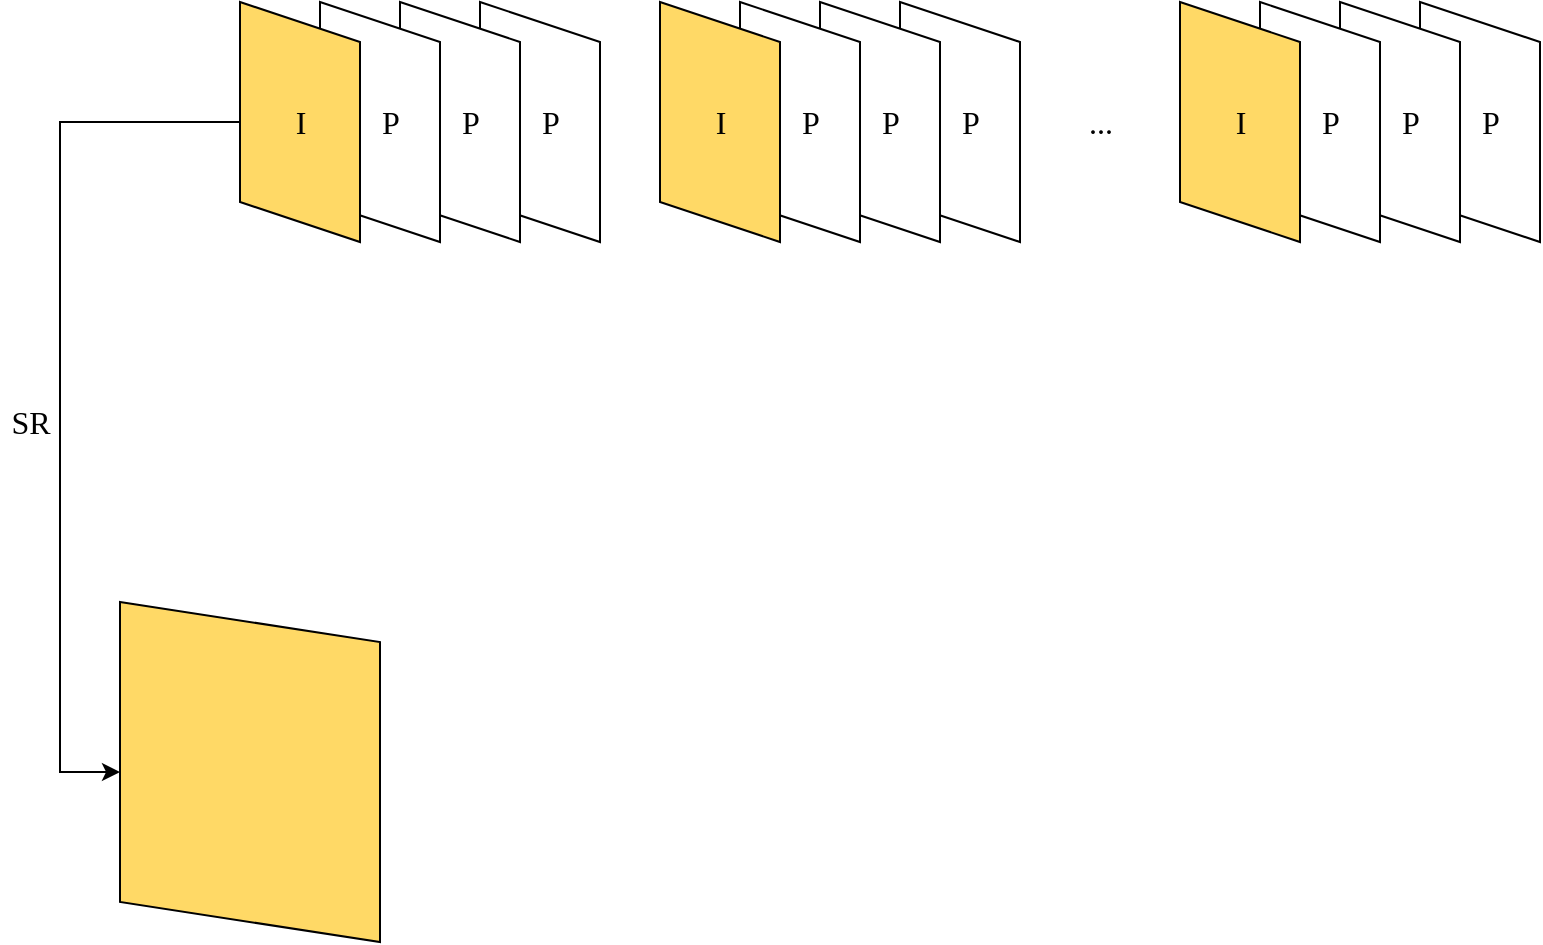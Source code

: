<mxfile version="18.0.3" type="github">
  <diagram id="pCQRFxpyoTq6nAkenusv" name="Page-1">
    <mxGraphModel dx="1787" dy="704" grid="1" gridSize="10" guides="1" tooltips="1" connect="1" arrows="1" fold="1" page="1" pageScale="1" pageWidth="827" pageHeight="1169" math="0" shadow="0">
      <root>
        <mxCell id="0" />
        <mxCell id="1" parent="0" />
        <mxCell id="L7ItGJBqRo02B6cRfJcL-1" value="" style="shape=parallelogram;perimeter=parallelogramPerimeter;whiteSpace=wrap;html=1;fixedSize=1;rotation=90;" vertex="1" parent="1">
          <mxGeometry x="170" y="110" width="120" height="60" as="geometry" />
        </mxCell>
        <mxCell id="L7ItGJBqRo02B6cRfJcL-2" value="" style="shape=parallelogram;perimeter=parallelogramPerimeter;whiteSpace=wrap;html=1;fixedSize=1;rotation=90;" vertex="1" parent="1">
          <mxGeometry x="130" y="110" width="120" height="60" as="geometry" />
        </mxCell>
        <mxCell id="L7ItGJBqRo02B6cRfJcL-3" value="" style="shape=parallelogram;perimeter=parallelogramPerimeter;whiteSpace=wrap;html=1;fixedSize=1;rotation=90;" vertex="1" parent="1">
          <mxGeometry x="90" y="110" width="120" height="60" as="geometry" />
        </mxCell>
        <mxCell id="L7ItGJBqRo02B6cRfJcL-4" value="" style="shape=parallelogram;perimeter=parallelogramPerimeter;whiteSpace=wrap;html=1;fixedSize=1;rotation=90;fillColor=#FFD966;" vertex="1" parent="1">
          <mxGeometry x="50" y="110" width="120" height="60" as="geometry" />
        </mxCell>
        <mxCell id="L7ItGJBqRo02B6cRfJcL-5" value="I" style="text;html=1;resizable=0;autosize=1;align=center;verticalAlign=middle;points=[];fillColor=none;strokeColor=none;rounded=0;fontFamily=Lucida Console;fontSize=16;" vertex="1" parent="1">
          <mxGeometry x="95" y="130" width="30" height="20" as="geometry" />
        </mxCell>
        <mxCell id="L7ItGJBqRo02B6cRfJcL-6" value="P" style="text;html=1;resizable=0;autosize=1;align=center;verticalAlign=middle;points=[];fillColor=none;strokeColor=none;rounded=0;fontFamily=Lucida Console;fontSize=16;" vertex="1" parent="1">
          <mxGeometry x="140" y="130" width="30" height="20" as="geometry" />
        </mxCell>
        <mxCell id="L7ItGJBqRo02B6cRfJcL-7" value="P" style="text;html=1;resizable=0;autosize=1;align=center;verticalAlign=middle;points=[];fillColor=none;strokeColor=none;rounded=0;fontFamily=Lucida Console;fontSize=16;" vertex="1" parent="1">
          <mxGeometry x="180" y="130" width="30" height="20" as="geometry" />
        </mxCell>
        <mxCell id="L7ItGJBqRo02B6cRfJcL-8" value="P" style="text;html=1;resizable=0;autosize=1;align=center;verticalAlign=middle;points=[];fillColor=none;strokeColor=none;rounded=0;fontFamily=Lucida Console;fontSize=16;" vertex="1" parent="1">
          <mxGeometry x="220" y="130" width="30" height="20" as="geometry" />
        </mxCell>
        <mxCell id="L7ItGJBqRo02B6cRfJcL-9" value="" style="shape=parallelogram;perimeter=parallelogramPerimeter;whiteSpace=wrap;html=1;fixedSize=1;rotation=90;" vertex="1" parent="1">
          <mxGeometry x="380" y="110" width="120" height="60" as="geometry" />
        </mxCell>
        <mxCell id="L7ItGJBqRo02B6cRfJcL-10" value="" style="shape=parallelogram;perimeter=parallelogramPerimeter;whiteSpace=wrap;html=1;fixedSize=1;rotation=90;" vertex="1" parent="1">
          <mxGeometry x="340" y="110" width="120" height="60" as="geometry" />
        </mxCell>
        <mxCell id="L7ItGJBqRo02B6cRfJcL-11" value="" style="shape=parallelogram;perimeter=parallelogramPerimeter;whiteSpace=wrap;html=1;fixedSize=1;rotation=90;" vertex="1" parent="1">
          <mxGeometry x="300" y="110" width="120" height="60" as="geometry" />
        </mxCell>
        <mxCell id="L7ItGJBqRo02B6cRfJcL-12" value="" style="shape=parallelogram;perimeter=parallelogramPerimeter;whiteSpace=wrap;html=1;fixedSize=1;rotation=90;fillColor=#FFD966;" vertex="1" parent="1">
          <mxGeometry x="260" y="110" width="120" height="60" as="geometry" />
        </mxCell>
        <mxCell id="L7ItGJBqRo02B6cRfJcL-13" value="I" style="text;html=1;resizable=0;autosize=1;align=center;verticalAlign=middle;points=[];fillColor=none;strokeColor=none;rounded=0;fontFamily=Lucida Console;fontSize=16;" vertex="1" parent="1">
          <mxGeometry x="305" y="130" width="30" height="20" as="geometry" />
        </mxCell>
        <mxCell id="L7ItGJBqRo02B6cRfJcL-14" value="P" style="text;html=1;resizable=0;autosize=1;align=center;verticalAlign=middle;points=[];fillColor=none;strokeColor=none;rounded=0;fontFamily=Lucida Console;fontSize=16;" vertex="1" parent="1">
          <mxGeometry x="350" y="130" width="30" height="20" as="geometry" />
        </mxCell>
        <mxCell id="L7ItGJBqRo02B6cRfJcL-15" value="P" style="text;html=1;resizable=0;autosize=1;align=center;verticalAlign=middle;points=[];fillColor=none;strokeColor=none;rounded=0;fontFamily=Lucida Console;fontSize=16;" vertex="1" parent="1">
          <mxGeometry x="390" y="130" width="30" height="20" as="geometry" />
        </mxCell>
        <mxCell id="L7ItGJBqRo02B6cRfJcL-16" value="P" style="text;html=1;resizable=0;autosize=1;align=center;verticalAlign=middle;points=[];fillColor=none;strokeColor=none;rounded=0;fontFamily=Lucida Console;fontSize=16;" vertex="1" parent="1">
          <mxGeometry x="430" y="130" width="30" height="20" as="geometry" />
        </mxCell>
        <mxCell id="L7ItGJBqRo02B6cRfJcL-17" value="" style="shape=parallelogram;perimeter=parallelogramPerimeter;whiteSpace=wrap;html=1;fixedSize=1;rotation=90;" vertex="1" parent="1">
          <mxGeometry x="640" y="110" width="120" height="60" as="geometry" />
        </mxCell>
        <mxCell id="L7ItGJBqRo02B6cRfJcL-18" value="" style="shape=parallelogram;perimeter=parallelogramPerimeter;whiteSpace=wrap;html=1;fixedSize=1;rotation=90;" vertex="1" parent="1">
          <mxGeometry x="600" y="110" width="120" height="60" as="geometry" />
        </mxCell>
        <mxCell id="L7ItGJBqRo02B6cRfJcL-19" value="" style="shape=parallelogram;perimeter=parallelogramPerimeter;whiteSpace=wrap;html=1;fixedSize=1;rotation=90;" vertex="1" parent="1">
          <mxGeometry x="560" y="110" width="120" height="60" as="geometry" />
        </mxCell>
        <mxCell id="L7ItGJBqRo02B6cRfJcL-20" value="" style="shape=parallelogram;perimeter=parallelogramPerimeter;whiteSpace=wrap;html=1;fixedSize=1;rotation=90;fillColor=#FFD966;" vertex="1" parent="1">
          <mxGeometry x="520" y="110" width="120" height="60" as="geometry" />
        </mxCell>
        <mxCell id="L7ItGJBqRo02B6cRfJcL-21" value="I" style="text;html=1;resizable=0;autosize=1;align=center;verticalAlign=middle;points=[];fillColor=none;strokeColor=none;rounded=0;fontFamily=Lucida Console;fontSize=16;" vertex="1" parent="1">
          <mxGeometry x="565" y="130" width="30" height="20" as="geometry" />
        </mxCell>
        <mxCell id="L7ItGJBqRo02B6cRfJcL-22" value="P" style="text;html=1;resizable=0;autosize=1;align=center;verticalAlign=middle;points=[];fillColor=none;strokeColor=none;rounded=0;fontFamily=Lucida Console;fontSize=16;" vertex="1" parent="1">
          <mxGeometry x="610" y="130" width="30" height="20" as="geometry" />
        </mxCell>
        <mxCell id="L7ItGJBqRo02B6cRfJcL-23" value="P" style="text;html=1;resizable=0;autosize=1;align=center;verticalAlign=middle;points=[];fillColor=none;strokeColor=none;rounded=0;fontFamily=Lucida Console;fontSize=16;" vertex="1" parent="1">
          <mxGeometry x="650" y="130" width="30" height="20" as="geometry" />
        </mxCell>
        <mxCell id="L7ItGJBqRo02B6cRfJcL-24" value="P" style="text;html=1;resizable=0;autosize=1;align=center;verticalAlign=middle;points=[];fillColor=none;strokeColor=none;rounded=0;fontFamily=Lucida Console;fontSize=16;" vertex="1" parent="1">
          <mxGeometry x="690" y="130" width="30" height="20" as="geometry" />
        </mxCell>
        <mxCell id="L7ItGJBqRo02B6cRfJcL-25" value="..." style="text;html=1;resizable=0;autosize=1;align=center;verticalAlign=middle;points=[];fillColor=none;strokeColor=none;rounded=0;fontFamily=Lucida Console;fontSize=16;" vertex="1" parent="1">
          <mxGeometry x="490" y="130" width="40" height="20" as="geometry" />
        </mxCell>
        <mxCell id="L7ItGJBqRo02B6cRfJcL-27" value="" style="edgeStyle=elbowEdgeStyle;elbow=horizontal;endArrow=classic;html=1;rounded=0;fontFamily=Lucida Console;fontSize=16;exitX=0.5;exitY=1;exitDx=0;exitDy=0;entryX=0.5;entryY=1;entryDx=0;entryDy=0;" edge="1" parent="1" source="L7ItGJBqRo02B6cRfJcL-4" target="L7ItGJBqRo02B6cRfJcL-28">
          <mxGeometry width="50" height="50" relative="1" as="geometry">
            <mxPoint x="110" y="310" as="sourcePoint" />
            <mxPoint x="160" y="260" as="targetPoint" />
            <Array as="points">
              <mxPoint x="-10" y="300" />
            </Array>
          </mxGeometry>
        </mxCell>
        <mxCell id="L7ItGJBqRo02B6cRfJcL-28" value="" style="shape=parallelogram;perimeter=parallelogramPerimeter;whiteSpace=wrap;html=1;fixedSize=1;rotation=90;fillColor=#FFD966;" vertex="1" parent="1">
          <mxGeometry y="400" width="170" height="130" as="geometry" />
        </mxCell>
        <mxCell id="L7ItGJBqRo02B6cRfJcL-29" value="SR" style="text;html=1;resizable=0;autosize=1;align=center;verticalAlign=middle;points=[];fillColor=none;strokeColor=none;rounded=0;fontFamily=Lucida Console;fontSize=16;" vertex="1" parent="1">
          <mxGeometry x="-40" y="280" width="30" height="20" as="geometry" />
        </mxCell>
      </root>
    </mxGraphModel>
  </diagram>
</mxfile>
